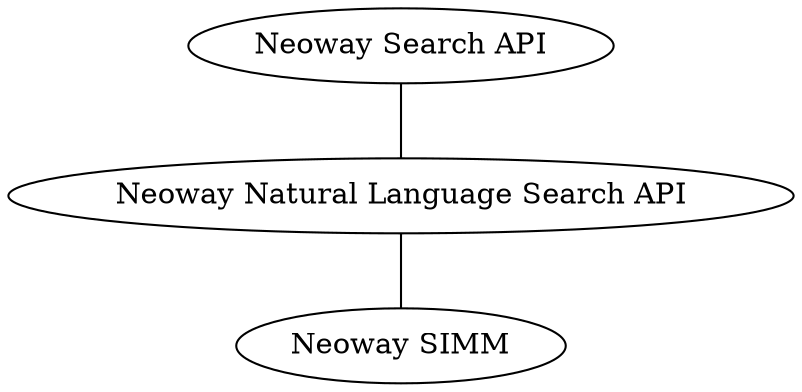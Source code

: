 strict graph {
    a [label="Neoway Search API"];
    b [label="Neoway Natural Language Search API"]
    c [label="Neoway SIMM"]
    a -- b;
    b -- c;
}
